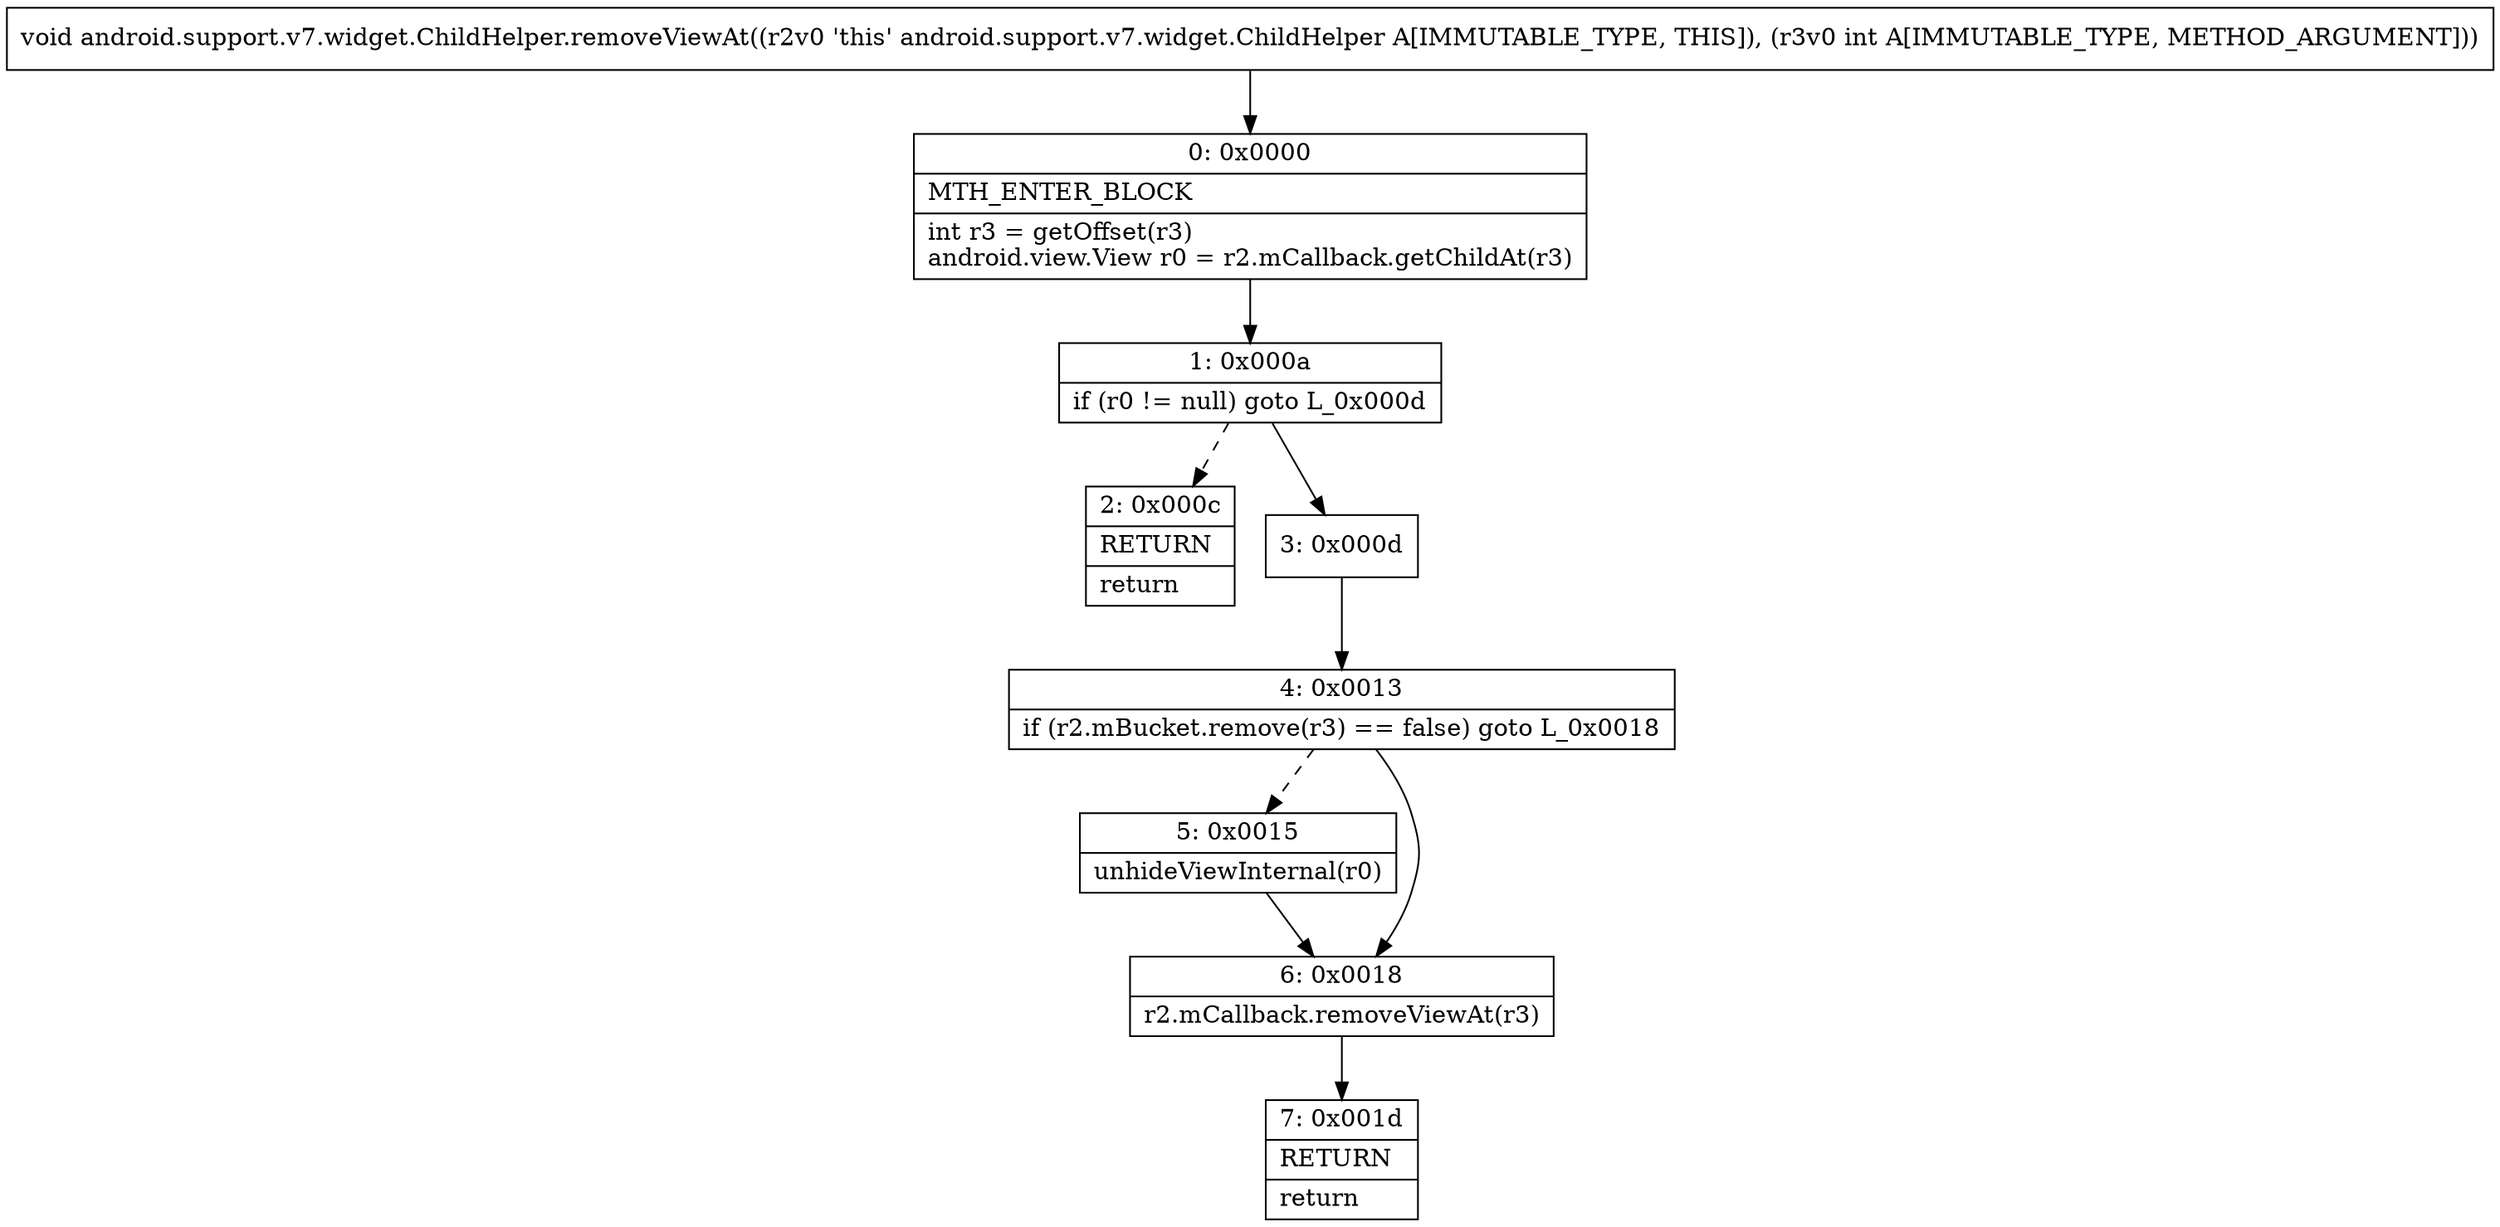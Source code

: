 digraph "CFG forandroid.support.v7.widget.ChildHelper.removeViewAt(I)V" {
Node_0 [shape=record,label="{0\:\ 0x0000|MTH_ENTER_BLOCK\l|int r3 = getOffset(r3)\landroid.view.View r0 = r2.mCallback.getChildAt(r3)\l}"];
Node_1 [shape=record,label="{1\:\ 0x000a|if (r0 != null) goto L_0x000d\l}"];
Node_2 [shape=record,label="{2\:\ 0x000c|RETURN\l|return\l}"];
Node_3 [shape=record,label="{3\:\ 0x000d}"];
Node_4 [shape=record,label="{4\:\ 0x0013|if (r2.mBucket.remove(r3) == false) goto L_0x0018\l}"];
Node_5 [shape=record,label="{5\:\ 0x0015|unhideViewInternal(r0)\l}"];
Node_6 [shape=record,label="{6\:\ 0x0018|r2.mCallback.removeViewAt(r3)\l}"];
Node_7 [shape=record,label="{7\:\ 0x001d|RETURN\l|return\l}"];
MethodNode[shape=record,label="{void android.support.v7.widget.ChildHelper.removeViewAt((r2v0 'this' android.support.v7.widget.ChildHelper A[IMMUTABLE_TYPE, THIS]), (r3v0 int A[IMMUTABLE_TYPE, METHOD_ARGUMENT])) }"];
MethodNode -> Node_0;
Node_0 -> Node_1;
Node_1 -> Node_2[style=dashed];
Node_1 -> Node_3;
Node_3 -> Node_4;
Node_4 -> Node_5[style=dashed];
Node_4 -> Node_6;
Node_5 -> Node_6;
Node_6 -> Node_7;
}

